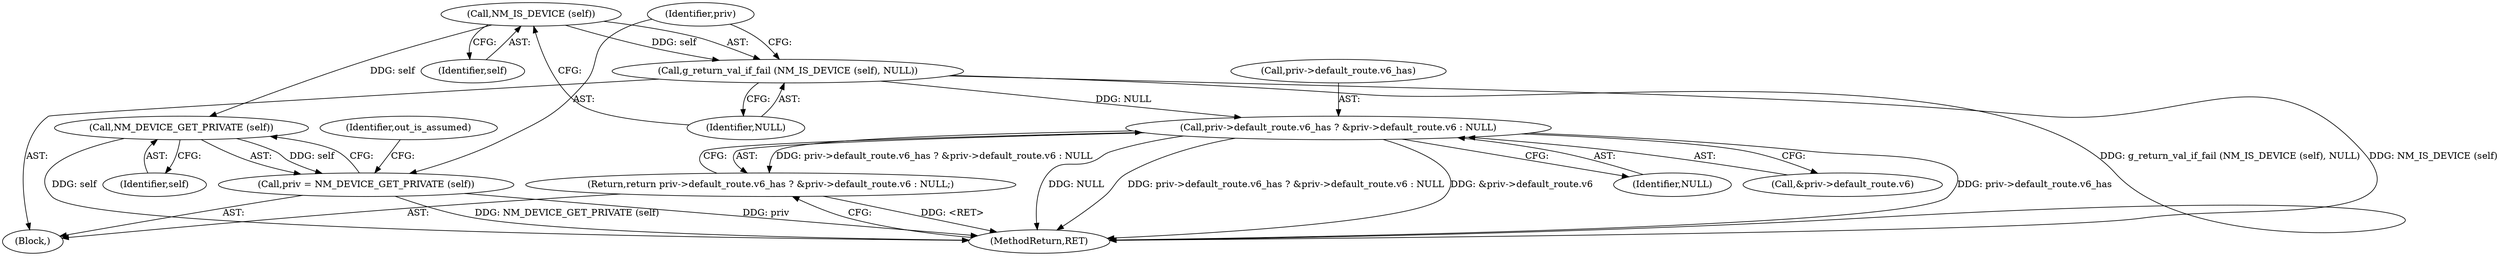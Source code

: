 digraph "0_NetworkManager_d5fc88e573fa58b93034b04d35a2454f5d28cad9@pointer" {
"1000758" [label="(Call,NM_IS_DEVICE (self))"];
"1000757" [label="(Call,g_return_val_if_fail (NM_IS_DEVICE (self), NULL))"];
"1000776" [label="(Call,priv->default_route.v6_has ? &priv->default_route.v6 : NULL)"];
"1000775" [label="(Return,return priv->default_route.v6_has ? &priv->default_route.v6 : NULL;)"];
"1000763" [label="(Call,NM_DEVICE_GET_PRIVATE (self))"];
"1000761" [label="(Call,priv = NM_DEVICE_GET_PRIVATE (self))"];
"1000755" [label="(Block,)"];
"1000763" [label="(Call,NM_DEVICE_GET_PRIVATE (self))"];
"1000788" [label="(Identifier,NULL)"];
"1000761" [label="(Call,priv = NM_DEVICE_GET_PRIVATE (self))"];
"1000766" [label="(Identifier,out_is_assumed)"];
"1000776" [label="(Call,priv->default_route.v6_has ? &priv->default_route.v6 : NULL)"];
"1000759" [label="(Identifier,self)"];
"1007368" [label="(MethodReturn,RET)"];
"1000762" [label="(Identifier,priv)"];
"1000775" [label="(Return,return priv->default_route.v6_has ? &priv->default_route.v6 : NULL;)"];
"1000758" [label="(Call,NM_IS_DEVICE (self))"];
"1000757" [label="(Call,g_return_val_if_fail (NM_IS_DEVICE (self), NULL))"];
"1000764" [label="(Identifier,self)"];
"1000760" [label="(Identifier,NULL)"];
"1000777" [label="(Call,priv->default_route.v6_has)"];
"1000782" [label="(Call,&priv->default_route.v6)"];
"1000758" -> "1000757"  [label="AST: "];
"1000758" -> "1000759"  [label="CFG: "];
"1000759" -> "1000758"  [label="AST: "];
"1000760" -> "1000758"  [label="CFG: "];
"1000758" -> "1000757"  [label="DDG: self"];
"1000758" -> "1000763"  [label="DDG: self"];
"1000757" -> "1000755"  [label="AST: "];
"1000757" -> "1000760"  [label="CFG: "];
"1000760" -> "1000757"  [label="AST: "];
"1000762" -> "1000757"  [label="CFG: "];
"1000757" -> "1007368"  [label="DDG: g_return_val_if_fail (NM_IS_DEVICE (self), NULL)"];
"1000757" -> "1007368"  [label="DDG: NM_IS_DEVICE (self)"];
"1000757" -> "1000776"  [label="DDG: NULL"];
"1000776" -> "1000775"  [label="AST: "];
"1000776" -> "1000782"  [label="CFG: "];
"1000776" -> "1000788"  [label="CFG: "];
"1000777" -> "1000776"  [label="AST: "];
"1000782" -> "1000776"  [label="AST: "];
"1000788" -> "1000776"  [label="AST: "];
"1000775" -> "1000776"  [label="CFG: "];
"1000776" -> "1007368"  [label="DDG: NULL"];
"1000776" -> "1007368"  [label="DDG: priv->default_route.v6_has ? &priv->default_route.v6 : NULL"];
"1000776" -> "1007368"  [label="DDG: &priv->default_route.v6"];
"1000776" -> "1007368"  [label="DDG: priv->default_route.v6_has"];
"1000776" -> "1000775"  [label="DDG: priv->default_route.v6_has ? &priv->default_route.v6 : NULL"];
"1000775" -> "1000755"  [label="AST: "];
"1007368" -> "1000775"  [label="CFG: "];
"1000775" -> "1007368"  [label="DDG: <RET>"];
"1000763" -> "1000761"  [label="AST: "];
"1000763" -> "1000764"  [label="CFG: "];
"1000764" -> "1000763"  [label="AST: "];
"1000761" -> "1000763"  [label="CFG: "];
"1000763" -> "1007368"  [label="DDG: self"];
"1000763" -> "1000761"  [label="DDG: self"];
"1000761" -> "1000755"  [label="AST: "];
"1000762" -> "1000761"  [label="AST: "];
"1000766" -> "1000761"  [label="CFG: "];
"1000761" -> "1007368"  [label="DDG: priv"];
"1000761" -> "1007368"  [label="DDG: NM_DEVICE_GET_PRIVATE (self)"];
}
